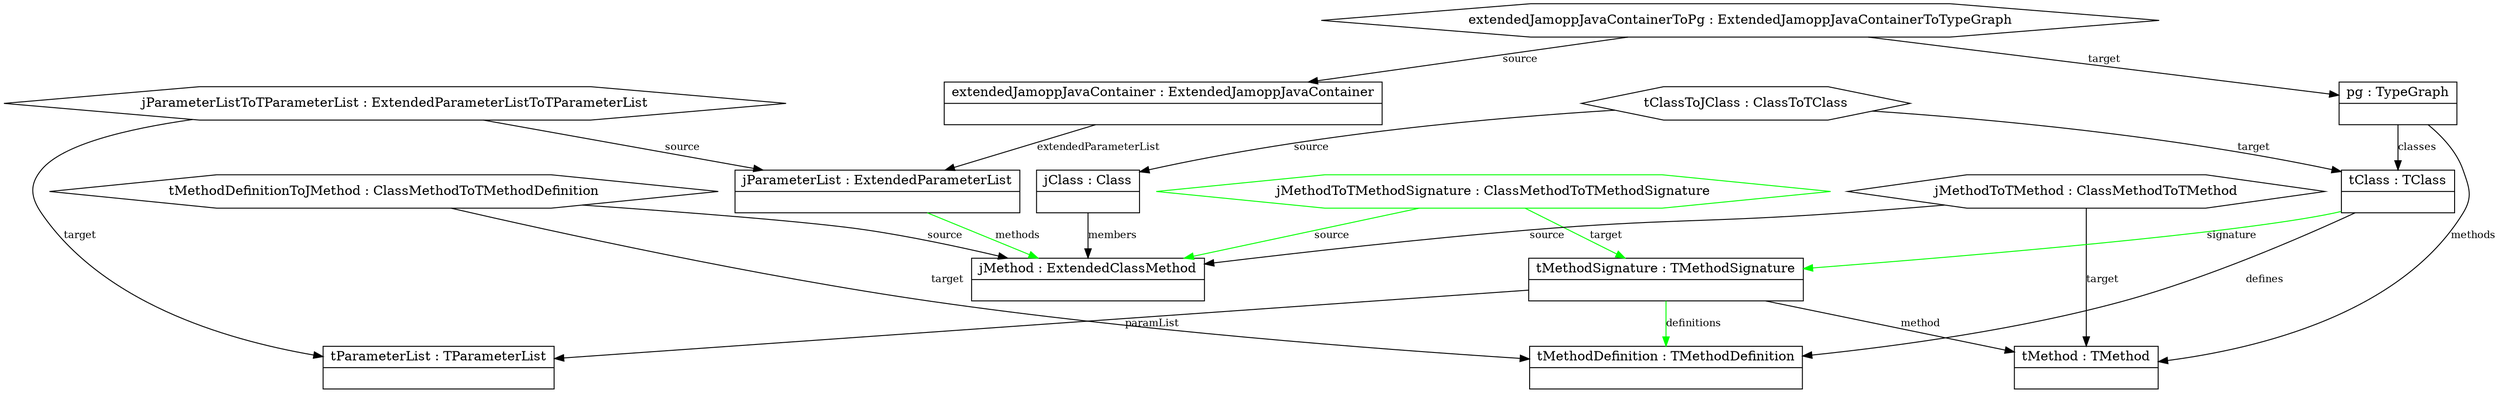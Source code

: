 digraph "MethodSignatureLink" {
	label="";

	subgraph "Correspondence Domain" {
	          "tMethodDefinitionToJMethod : ClassMethodToTMethodDefinition" [shape=hexagon, color=black];
	          "jMethodToTMethodSignature : ClassMethodToTMethodSignature" [shape=hexagon, color=green];
	          "jMethodToTMethod : ClassMethodToTMethod" [shape=hexagon, color=black];
	          "tClassToJClass : ClassToTClass" [shape=hexagon, color=black];
	          "extendedJamoppJavaContainerToPg : ExtendedJamoppJavaContainerToTypeGraph" [shape=hexagon, color=black];
	          "jParameterListToTParameterList : ExtendedParameterListToTParameterList" [shape=hexagon, color=black];

	          "jMethodToTMethodSignature : ClassMethodToTMethodSignature" -> "tMethodSignature : TMethodSignature" [color=green, label="target", fontsize=11];
	          "tMethodDefinitionToJMethod : ClassMethodToTMethodDefinition" -> "jMethod : ExtendedClassMethod" [color=black, label="source", fontsize=11];
	          "jMethodToTMethodSignature : ClassMethodToTMethodSignature" -> "jMethod : ExtendedClassMethod" [color=green, label="source", fontsize=11];
	          "tClassToJClass : ClassToTClass" -> "jClass : Class" [color=black, label="source", fontsize=11];
	          "tClassToJClass : ClassToTClass" -> "tClass : TClass" [color=black, label="target", fontsize=11];
	          "extendedJamoppJavaContainerToPg : ExtendedJamoppJavaContainerToTypeGraph" -> "pg : TypeGraph" [color=black, label="target", fontsize=11];
	          "jMethodToTMethod : ClassMethodToTMethod" -> "tMethod : TMethod" [color=black, label="target", fontsize=11];
	          "jMethodToTMethod : ClassMethodToTMethod" -> "jMethod : ExtendedClassMethod" [color=black, label="source", fontsize=11];
	          "tMethodDefinitionToJMethod : ClassMethodToTMethodDefinition" -> "tMethodDefinition : TMethodDefinition" [color=black, label="target", fontsize=11];
	          "extendedJamoppJavaContainerToPg : ExtendedJamoppJavaContainerToTypeGraph" -> "extendedJamoppJavaContainer : ExtendedJamoppJavaContainer" [color=black, label="source", fontsize=11];
	          "jParameterListToTParameterList : ExtendedParameterListToTParameterList" -> "tParameterList : TParameterList" [color=black, label="target", fontsize=11];
	          "jParameterListToTParameterList : ExtendedParameterListToTParameterList" -> "jParameterList : ExtendedParameterList" [color=black, label="source", fontsize=11];
	}
	subgraph "Source Domain" {
	          "jMethod : ExtendedClassMethod" [shape=record, color=black, label="{jMethod : ExtendedClassMethod | }"];
	          "jClass : Class" [shape=record, color=black, label="{jClass : Class | }"];
	          "jParameterList : ExtendedParameterList" [shape=record, color=black, label="{jParameterList : ExtendedParameterList | }"];
	          "extendedJamoppJavaContainer : ExtendedJamoppJavaContainer" [shape=record, color=black, label="{extendedJamoppJavaContainer : ExtendedJamoppJavaContainer | }"];

	          "jClass : Class" -> "jMethod : ExtendedClassMethod" [color=black, label="members", fontsize=11];
	          "jParameterList : ExtendedParameterList" -> "jMethod : ExtendedClassMethod" [color=green, label="methods", fontsize=11];
	          "extendedJamoppJavaContainer : ExtendedJamoppJavaContainer" -> "jParameterList : ExtendedParameterList" [color=black, label="extendedParameterList", fontsize=11];
	}
	subgraph "Target Domain" {
	          "tParameterList : TParameterList" [shape=record, color=black, label="{tParameterList : TParameterList | }"];
	          "tMethodDefinition : TMethodDefinition" [shape=record, color=black, label="{tMethodDefinition : TMethodDefinition | }"];
	          "pg : TypeGraph" [shape=record, color=black, label="{pg : TypeGraph | }"];
	          "tMethodSignature : TMethodSignature" [shape=record, color=black, label="{tMethodSignature : TMethodSignature | }"];
	          "tClass : TClass" [shape=record, color=black, label="{tClass : TClass | }"];
	          "tMethod : TMethod" [shape=record, color=black, label="{tMethod : TMethod | }"];

	          "tMethodSignature : TMethodSignature" -> "tMethodDefinition : TMethodDefinition" [color=green, label="definitions", fontsize=11];
	          "tMethodSignature : TMethodSignature" -> "tParameterList : TParameterList" [color=black, label="paramList", fontsize=11];
	          "pg : TypeGraph" -> "tClass : TClass" [color=black, label="classes", fontsize=11];
	          "tClass : TClass" -> "tMethodSignature : TMethodSignature" [color=green, label="signature", fontsize=11];
	          "tMethodSignature : TMethodSignature" -> "tMethod : TMethod" [color=black, label="method", fontsize=11];
	          "pg : TypeGraph" -> "tMethod : TMethod" [color=black, label="methods", fontsize=11];
	          "tClass : TClass" -> "tMethodDefinition : TMethodDefinition" [color=black, label="defines", fontsize=11];
	}
}